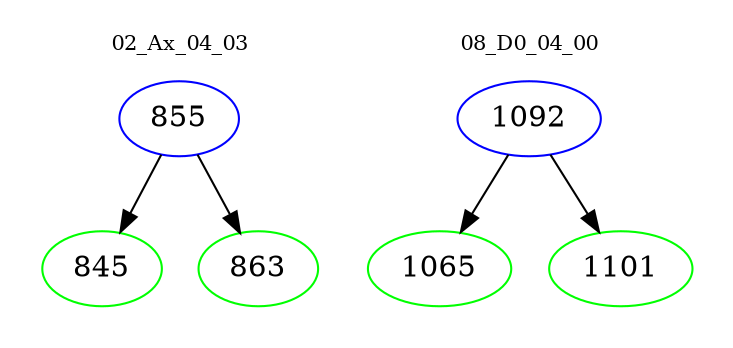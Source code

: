digraph{
subgraph cluster_0 {
color = white
label = "02_Ax_04_03";
fontsize=10;
T0_855 [label="855", color="blue"]
T0_855 -> T0_845 [color="black"]
T0_845 [label="845", color="green"]
T0_855 -> T0_863 [color="black"]
T0_863 [label="863", color="green"]
}
subgraph cluster_1 {
color = white
label = "08_D0_04_00";
fontsize=10;
T1_1092 [label="1092", color="blue"]
T1_1092 -> T1_1065 [color="black"]
T1_1065 [label="1065", color="green"]
T1_1092 -> T1_1101 [color="black"]
T1_1101 [label="1101", color="green"]
}
}
